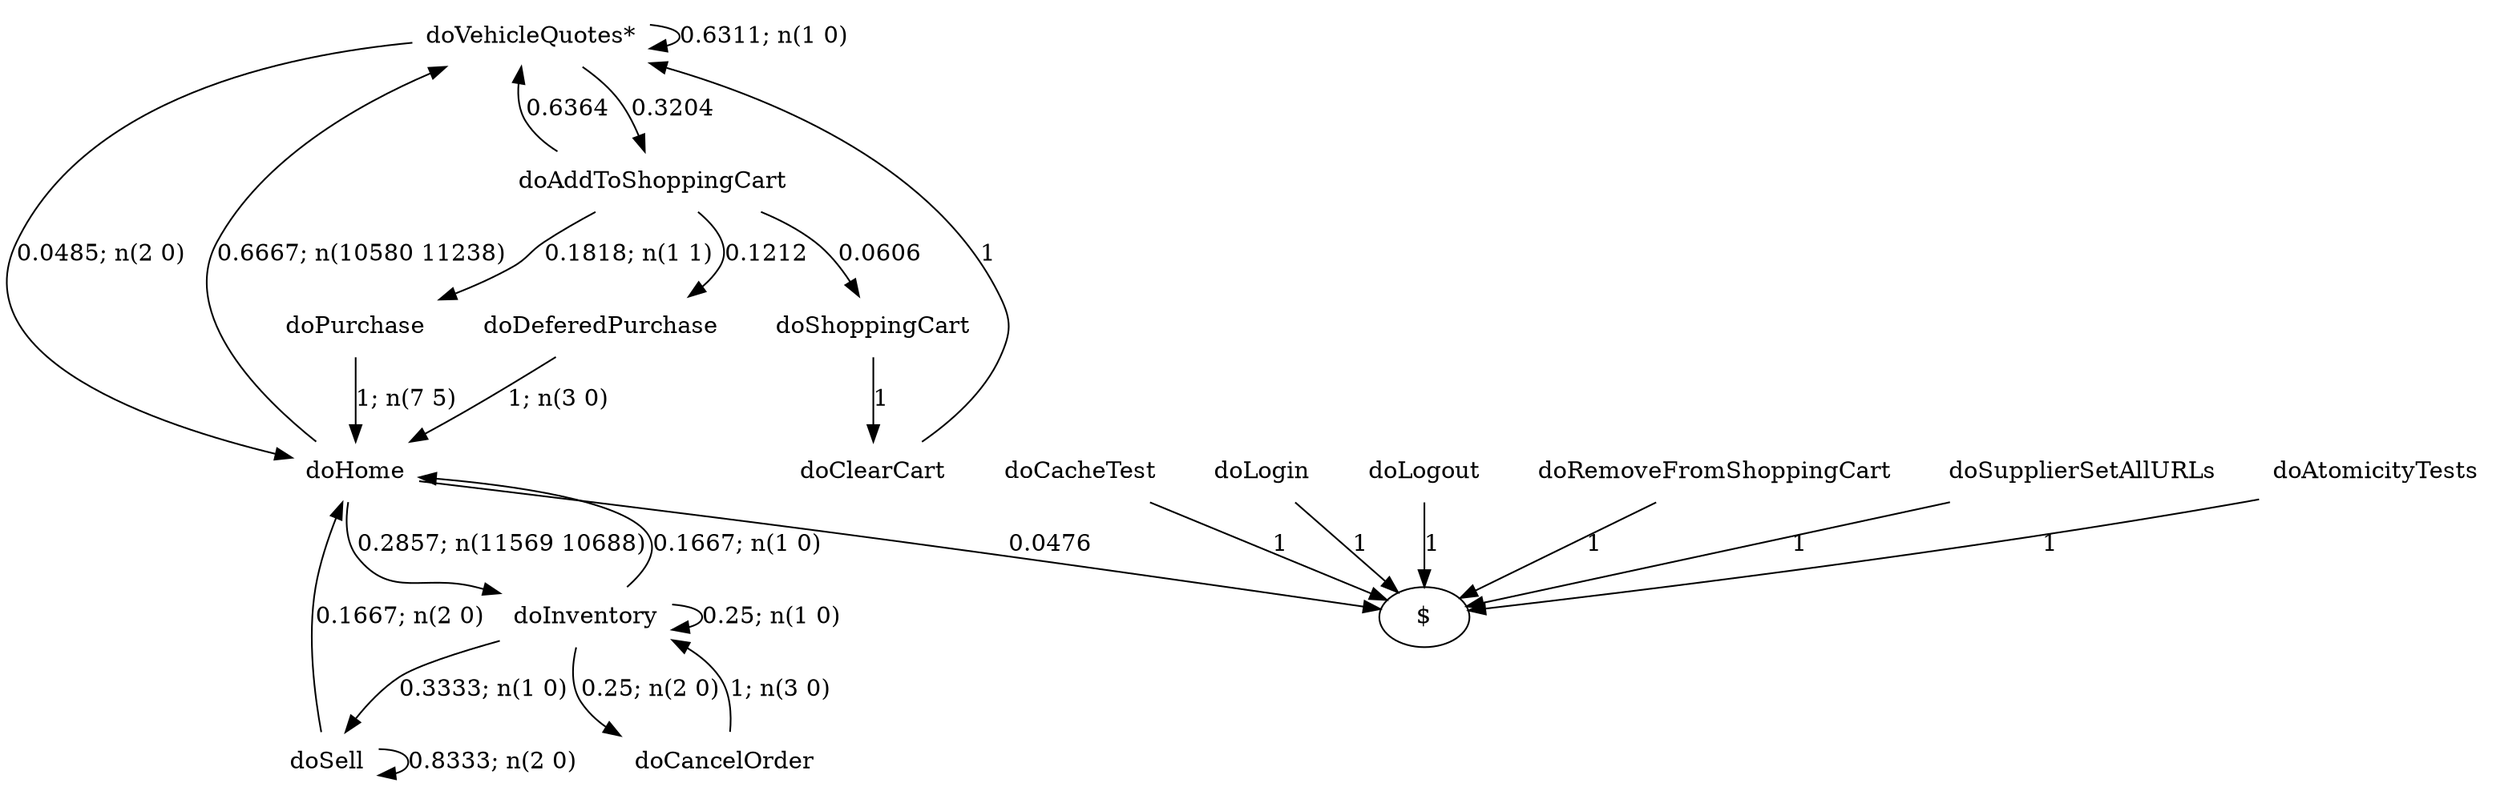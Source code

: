 digraph G {"doVehicleQuotes*" [label="doVehicleQuotes*",shape=none];"doSupplierSetAllURLs" [label="doSupplierSetAllURLs",shape=none];"doAtomicityTests" [label="doAtomicityTests",shape=none];"doCacheTest" [label="doCacheTest",shape=none];"doLogin" [label="doLogin",shape=none];"doAddToShoppingCart" [label="doAddToShoppingCart",shape=none];"doDeferedPurchase" [label="doDeferedPurchase",shape=none];"doHome" [label="doHome",shape=none];"doShoppingCart" [label="doShoppingCart",shape=none];"doClearCart" [label="doClearCart",shape=none];"doPurchase" [label="doPurchase",shape=none];"doInventory" [label="doInventory",shape=none];"doSell" [label="doSell",shape=none];"doLogout" [label="doLogout",shape=none];"doCancelOrder" [label="doCancelOrder",shape=none];"doRemoveFromShoppingCart" [label="doRemoveFromShoppingCart",shape=none];"doVehicleQuotes*"->"doVehicleQuotes*" [style=solid,label="0.6311; n(1 0)"];"doVehicleQuotes*"->"doAddToShoppingCart" [style=solid,label="0.3204"];"doVehicleQuotes*"->"doHome" [style=solid,label="0.0485; n(2 0)"];"doSupplierSetAllURLs"->"$" [style=solid,label="1"];"doAtomicityTests"->"$" [style=solid,label="1"];"doCacheTest"->"$" [style=solid,label="1"];"doLogin"->"$" [style=solid,label="1"];"doAddToShoppingCart"->"doVehicleQuotes*" [style=solid,label="0.6364"];"doAddToShoppingCart"->"doDeferedPurchase" [style=solid,label="0.1212"];"doAddToShoppingCart"->"doShoppingCart" [style=solid,label="0.0606"];"doAddToShoppingCart"->"doPurchase" [style=solid,label="0.1818; n(1 1)"];"doDeferedPurchase"->"doHome" [style=solid,label="1; n(3 0)"];"doHome"->"doVehicleQuotes*" [style=solid,label="0.6667; n(10580 11238)"];"doHome"->"doInventory" [style=solid,label="0.2857; n(11569 10688)"];"doHome"->"$" [style=solid,label="0.0476"];"doShoppingCart"->"doClearCart" [style=solid,label="1"];"doClearCart"->"doVehicleQuotes*" [style=solid,label="1"];"doPurchase"->"doHome" [style=solid,label="1; n(7 5)"];"doInventory"->"doHome" [style=solid,label="0.1667; n(1 0)"];"doInventory"->"doInventory" [style=solid,label="0.25; n(1 0)"];"doInventory"->"doSell" [style=solid,label="0.3333; n(1 0)"];"doInventory"->"doCancelOrder" [style=solid,label="0.25; n(2 0)"];"doSell"->"doHome" [style=solid,label="0.1667; n(2 0)"];"doSell"->"doSell" [style=solid,label="0.8333; n(2 0)"];"doLogout"->"$" [style=solid,label="1"];"doCancelOrder"->"doInventory" [style=solid,label="1; n(3 0)"];"doRemoveFromShoppingCart"->"$" [style=solid,label="1"];}